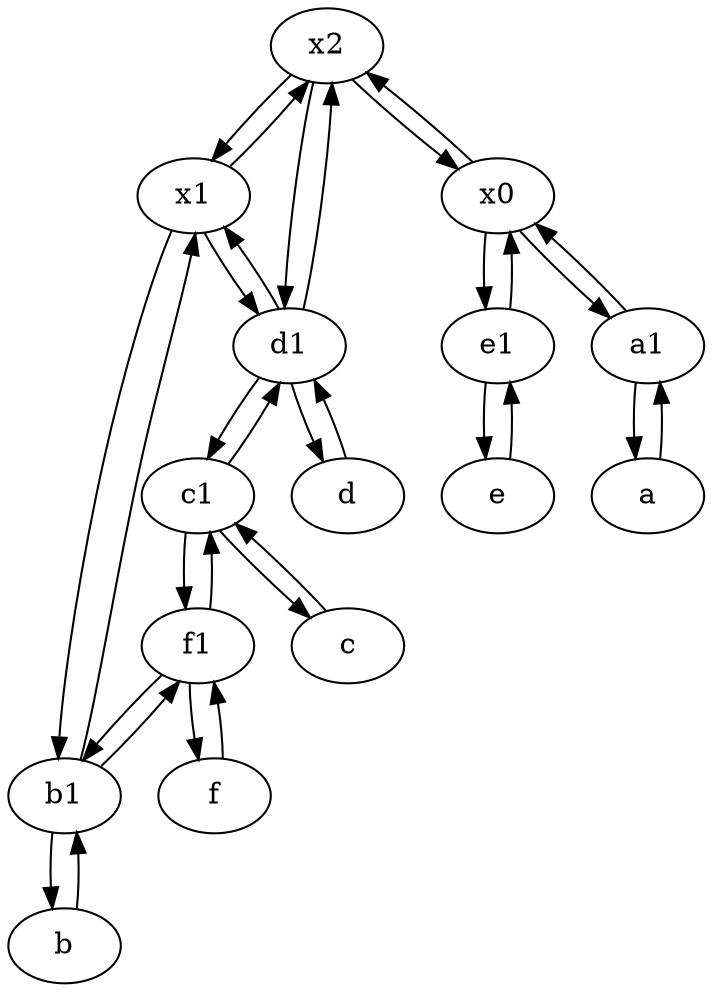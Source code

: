 digraph  {
	x2;
	c1 [pos="30,15!"];
	f1;
	b [pos="50,20!"];
	b1 [pos="45,20!"];
	c [pos="20,10!"];
	e1 [pos="25,45!"];
	f [pos="15,45!"];
	x1;
	x0;
	d1 [pos="25,30!"];
	d [pos="20,30!"];
	a [pos="40,10!"];
	a1 [pos="40,15!"];
	e [pos="30,50!"];
	e1 -> e;
	c1 -> f1;
	d1 -> c1;
	d1 -> x2;
	c -> c1;
	d -> d1;
	b1 -> b;
	x0 -> x2;
	x2 -> x0;
	x0 -> e1;
	x1 -> d1;
	f1 -> b1;
	e -> e1;
	f1 -> c1;
	d1 -> x1;
	b1 -> x1;
	c1 -> c;
	e1 -> x0;
	f -> f1;
	a1 -> a;
	x1 -> b1;
	b1 -> f1;
	d1 -> d;
	f1 -> f;
	x1 -> x2;
	x2 -> d1;
	c1 -> d1;
	x0 -> a1;
	a -> a1;
	x2 -> x1;
	b -> b1;
	a1 -> x0;

	}